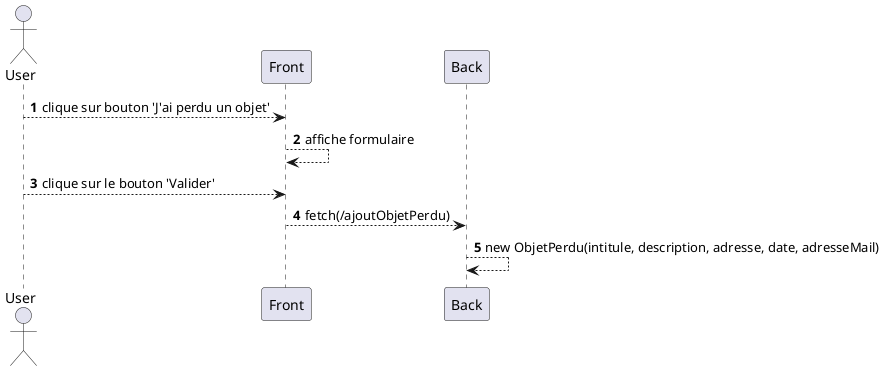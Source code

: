 @startuml
'https://plantuml.com/sequence-diagram

autonumber

actor User
User --> Front: clique sur bouton 'J'ai perdu un objet'
Front --> Front: affiche formulaire
User --> Front: clique sur le bouton 'Valider'
Front --> Back: fetch(/ajoutObjetPerdu)
Back --> Back: new ObjetPerdu(intitule, description, adresse, date, adresseMail)

@enduml